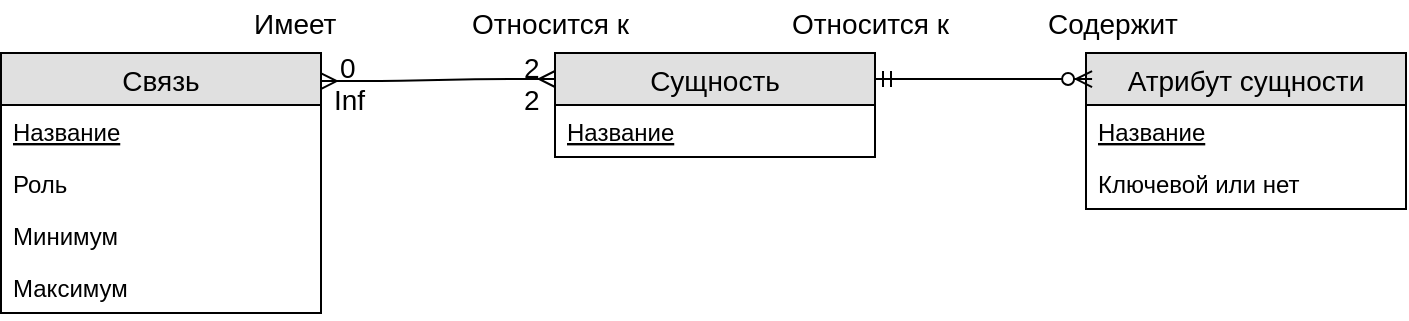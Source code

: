 <mxfile version="12.1.3" type="device" pages="1"><diagram id="2SiiAxiuCzIpaR8cC02A" name="Page-1"><mxGraphModel dx="1024" dy="530" grid="0" gridSize="10" guides="1" tooltips="1" connect="1" arrows="1" fold="1" page="1" pageScale="1" pageWidth="827" pageHeight="1169" math="0" shadow="0"><root><mxCell id="0"/><mxCell id="1" parent="0"/><mxCell id="d693WcpMldFirHLaKKPl-1" value="Сущность" style="swimlane;fontStyle=0;childLayout=stackLayout;horizontal=1;startSize=26;fillColor=#e0e0e0;horizontalStack=0;resizeParent=1;resizeParentMax=0;resizeLast=0;collapsible=1;marginBottom=0;swimlaneFillColor=#ffffff;align=center;fontSize=14;" parent="1" vertex="1"><mxGeometry x="337.5" y="72.5" width="160" height="52" as="geometry"/></mxCell><mxCell id="d693WcpMldFirHLaKKPl-2" value="Название" style="text;strokeColor=none;fillColor=none;spacingLeft=4;spacingRight=4;overflow=hidden;rotatable=0;points=[[0,0.5],[1,0.5]];portConstraint=eastwest;fontSize=12;fontStyle=4" parent="d693WcpMldFirHLaKKPl-1" vertex="1"><mxGeometry y="26" width="160" height="26" as="geometry"/></mxCell><mxCell id="d693WcpMldFirHLaKKPl-5" value="Связь" style="swimlane;fontStyle=0;childLayout=stackLayout;horizontal=1;startSize=26;fillColor=#e0e0e0;horizontalStack=0;resizeParent=1;resizeParentMax=0;resizeLast=0;collapsible=1;marginBottom=0;swimlaneFillColor=#ffffff;align=center;fontSize=14;" parent="1" vertex="1"><mxGeometry x="60.5" y="72.5" width="160" height="130" as="geometry"/></mxCell><mxCell id="d693WcpMldFirHLaKKPl-6" value="Название" style="text;strokeColor=none;fillColor=none;spacingLeft=4;spacingRight=4;overflow=hidden;rotatable=0;points=[[0,0.5],[1,0.5]];portConstraint=eastwest;fontSize=12;fontStyle=4" parent="d693WcpMldFirHLaKKPl-5" vertex="1"><mxGeometry y="26" width="160" height="26" as="geometry"/></mxCell><mxCell id="d693WcpMldFirHLaKKPl-7" value="Роль" style="text;strokeColor=none;fillColor=none;spacingLeft=4;spacingRight=4;overflow=hidden;rotatable=0;points=[[0,0.5],[1,0.5]];portConstraint=eastwest;fontSize=12;" parent="d693WcpMldFirHLaKKPl-5" vertex="1"><mxGeometry y="52" width="160" height="26" as="geometry"/></mxCell><mxCell id="c-p8JGmC_mxeawcc24tm-6" value="Минимум" style="text;strokeColor=none;fillColor=none;spacingLeft=4;spacingRight=4;overflow=hidden;rotatable=0;points=[[0,0.5],[1,0.5]];portConstraint=eastwest;fontSize=12;" vertex="1" parent="d693WcpMldFirHLaKKPl-5"><mxGeometry y="78" width="160" height="26" as="geometry"/></mxCell><mxCell id="c-p8JGmC_mxeawcc24tm-7" value="Максимум" style="text;strokeColor=none;fillColor=none;spacingLeft=4;spacingRight=4;overflow=hidden;rotatable=0;points=[[0,0.5],[1,0.5]];portConstraint=eastwest;fontSize=12;" vertex="1" parent="d693WcpMldFirHLaKKPl-5"><mxGeometry y="104" width="160" height="26" as="geometry"/></mxCell><mxCell id="d693WcpMldFirHLaKKPl-9" value="Атрибут сущности" style="swimlane;fontStyle=0;childLayout=stackLayout;horizontal=1;startSize=26;fillColor=#e0e0e0;horizontalStack=0;resizeParent=1;resizeParentMax=0;resizeLast=0;collapsible=1;marginBottom=0;swimlaneFillColor=#ffffff;align=center;fontSize=14;" parent="1" vertex="1"><mxGeometry x="603" y="72.5" width="160" height="78" as="geometry"/></mxCell><mxCell id="d693WcpMldFirHLaKKPl-10" value="Название" style="text;strokeColor=none;fillColor=none;spacingLeft=4;spacingRight=4;overflow=hidden;rotatable=0;points=[[0,0.5],[1,0.5]];portConstraint=eastwest;fontSize=12;fontStyle=4" parent="d693WcpMldFirHLaKKPl-9" vertex="1"><mxGeometry y="26" width="160" height="26" as="geometry"/></mxCell><mxCell id="GHJuCOJ2VNukCb83A-c7-1" value="Ключевой или нет" style="text;strokeColor=none;fillColor=none;spacingLeft=4;spacingRight=4;overflow=hidden;rotatable=0;points=[[0,0.5],[1,0.5]];portConstraint=eastwest;fontSize=12;fontStyle=0" parent="d693WcpMldFirHLaKKPl-9" vertex="1"><mxGeometry y="52" width="160" height="26" as="geometry"/></mxCell><mxCell id="d693WcpMldFirHLaKKPl-16" value="&lt;font style=&quot;font-size: 14px&quot;&gt;Содержит&lt;/font&gt;" style="text;html=1;resizable=0;points=[];autosize=1;align=left;verticalAlign=top;spacingTop=-4;" parent="1" vertex="1"><mxGeometry x="581.5" y="46.5" width="75" height="14" as="geometry"/></mxCell><mxCell id="d693WcpMldFirHLaKKPl-17" value="&lt;font style=&quot;font-size: 14px&quot;&gt;Относится к&lt;/font&gt;" style="text;html=1;resizable=0;points=[];autosize=1;align=left;verticalAlign=top;spacingTop=-4;" parent="1" vertex="1"><mxGeometry x="453.5" y="46.5" width="88" height="14" as="geometry"/></mxCell><mxCell id="c-p8JGmC_mxeawcc24tm-1" value="" style="fontSize=12;html=1;endArrow=ERzeroToMany;startArrow=ERmandOne;exitX=1;exitY=0.25;exitDx=0;exitDy=0;entryX=0.019;entryY=0.167;entryDx=0;entryDy=0;entryPerimeter=0;" edge="1" parent="1" source="d693WcpMldFirHLaKKPl-1" target="d693WcpMldFirHLaKKPl-9"><mxGeometry width="100" height="100" relative="1" as="geometry"><mxPoint x="601" y="59" as="sourcePoint"/><mxPoint x="569" y="147" as="targetPoint"/></mxGeometry></mxCell><mxCell id="c-p8JGmC_mxeawcc24tm-8" value="" style="edgeStyle=entityRelationEdgeStyle;fontSize=12;html=1;endArrow=ERmany;startArrow=ERmany;entryX=0;entryY=0.25;entryDx=0;entryDy=0;exitX=0.999;exitY=0.108;exitDx=0;exitDy=0;exitPerimeter=0;" edge="1" parent="1" source="d693WcpMldFirHLaKKPl-5" target="d693WcpMldFirHLaKKPl-1"><mxGeometry width="100" height="100" relative="1" as="geometry"><mxPoint x="255" y="256" as="sourcePoint"/><mxPoint x="355" y="156" as="targetPoint"/></mxGeometry></mxCell><mxCell id="c-p8JGmC_mxeawcc24tm-9" value="&lt;font style=&quot;font-size: 14px&quot;&gt;Относится к&lt;/font&gt;" style="text;html=1;resizable=0;points=[];autosize=1;align=left;verticalAlign=top;spacingTop=-4;" vertex="1" parent="1"><mxGeometry x="293.5" y="46.5" width="88" height="14" as="geometry"/></mxCell><mxCell id="c-p8JGmC_mxeawcc24tm-10" value="&lt;font style=&quot;font-size: 14px&quot;&gt;2&lt;/font&gt;" style="text;html=1;resizable=0;points=[];autosize=1;align=left;verticalAlign=top;spacingTop=-4;" vertex="1" parent="1"><mxGeometry x="319.5" y="84.5" width="18" height="14" as="geometry"/></mxCell><mxCell id="c-p8JGmC_mxeawcc24tm-11" value="&lt;font style=&quot;font-size: 14px&quot;&gt;2&lt;/font&gt;" style="text;html=1;resizable=0;points=[];autosize=1;align=left;verticalAlign=top;spacingTop=-4;" vertex="1" parent="1"><mxGeometry x="319.5" y="69" width="18" height="14" as="geometry"/></mxCell><mxCell id="c-p8JGmC_mxeawcc24tm-12" value="&lt;span style=&quot;font-size: 14px&quot;&gt;0&lt;/span&gt;" style="text;html=1;resizable=0;points=[];autosize=1;align=left;verticalAlign=top;spacingTop=-4;" vertex="1" parent="1"><mxGeometry x="228" y="69" width="18" height="14" as="geometry"/></mxCell><mxCell id="c-p8JGmC_mxeawcc24tm-13" value="&lt;font style=&quot;font-size: 14px&quot;&gt;Inf&lt;/font&gt;" style="text;html=1;resizable=0;points=[];autosize=1;align=left;verticalAlign=top;spacingTop=-4;" vertex="1" parent="1"><mxGeometry x="224.5" y="84.5" width="25" height="14" as="geometry"/></mxCell><mxCell id="c-p8JGmC_mxeawcc24tm-14" value="&lt;span style=&quot;font-size: 14px&quot;&gt;Имеет&lt;br&gt;&lt;/span&gt;" style="text;html=1;resizable=0;points=[];autosize=1;align=left;verticalAlign=top;spacingTop=-4;" vertex="1" parent="1"><mxGeometry x="185" y="46.5" width="52" height="14" as="geometry"/></mxCell></root></mxGraphModel></diagram></mxfile>